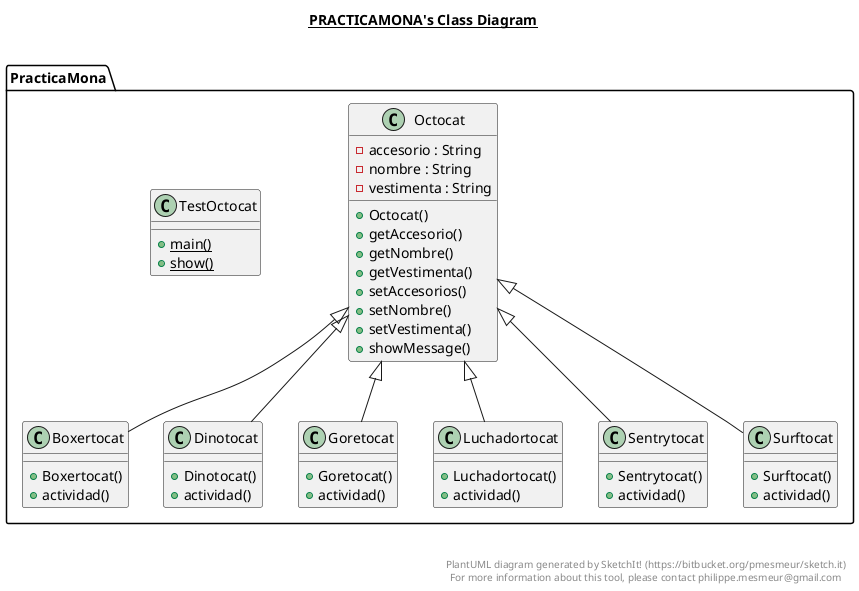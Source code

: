 @startuml

title __PRACTICAMONA's Class Diagram__\n

  namespace PracticaMona {
    class PracticaMona.Boxertocat {
        + Boxertocat()
        + actividad()
    }
  }
  

  namespace PracticaMona {
    class PracticaMona.Dinotocat {
        + Dinotocat()
        + actividad()
    }
  }
  

  namespace PracticaMona {
    class PracticaMona.Goretocat {
        + Goretocat()
        + actividad()
    }
  }
  

  namespace PracticaMona {
    class PracticaMona.Luchadortocat {
        + Luchadortocat()
        + actividad()
    }
  }
  

  namespace PracticaMona {
    class PracticaMona.Octocat {
        - accesorio : String
        - nombre : String
        - vestimenta : String
        + Octocat()
        + getAccesorio()
        + getNombre()
        + getVestimenta()
        + setAccesorios()
        + setNombre()
        + setVestimenta()
        + showMessage()
    }
  }
  

  namespace PracticaMona {
    class PracticaMona.Sentrytocat {
        + Sentrytocat()
        + actividad()
    }
  }
  

  namespace PracticaMona {
    class PracticaMona.Surftocat {
        + Surftocat()
        + actividad()
    }
  }
  

  namespace PracticaMona {
    class PracticaMona.TestOctocat {
        {static} + main()
        {static} + show()
    }
  }
  

  PracticaMona.Boxertocat -up-|> PracticaMona.Octocat
  PracticaMona.Dinotocat -up-|> PracticaMona.Octocat
  PracticaMona.Goretocat -up-|> PracticaMona.Octocat
  PracticaMona.Luchadortocat -up-|> PracticaMona.Octocat
  PracticaMona.Sentrytocat -up-|> PracticaMona.Octocat
  PracticaMona.Surftocat -up-|> PracticaMona.Octocat


right footer


PlantUML diagram generated by SketchIt! (https://bitbucket.org/pmesmeur/sketch.it)
For more information about this tool, please contact philippe.mesmeur@gmail.com
endfooter

@enduml
